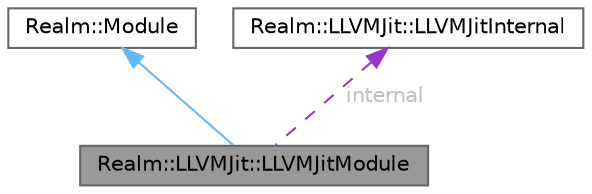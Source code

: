 digraph "Realm::LLVMJit::LLVMJitModule"
{
 // LATEX_PDF_SIZE
  bgcolor="transparent";
  edge [fontname=Helvetica,fontsize=10,labelfontname=Helvetica,labelfontsize=10];
  node [fontname=Helvetica,fontsize=10,shape=box,height=0.2,width=0.4];
  Node1 [id="Node000001",label="Realm::LLVMJit::LLVMJitModule",height=0.2,width=0.4,color="gray40", fillcolor="grey60", style="filled", fontcolor="black",tooltip=" "];
  Node2 -> Node1 [id="edge1_Node000001_Node000002",dir="back",color="steelblue1",style="solid",tooltip=" "];
  Node2 [id="Node000002",label="Realm::Module",height=0.2,width=0.4,color="gray40", fillcolor="white", style="filled",URL="$classRealm_1_1Module.html",tooltip=" "];
  Node3 -> Node1 [id="edge2_Node000001_Node000003",dir="back",color="darkorchid3",style="dashed",tooltip=" ",label=" internal",fontcolor="grey" ];
  Node3 [id="Node000003",label="Realm::LLVMJit::LLVMJitInternal",height=0.2,width=0.4,color="gray40", fillcolor="white", style="filled",URL="$classRealm_1_1LLVMJit_1_1LLVMJitInternal.html",tooltip=" "];
}
